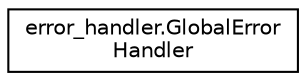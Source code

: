 digraph "Graphical Class Hierarchy"
{
 // LATEX_PDF_SIZE
  edge [fontname="Helvetica",fontsize="10",labelfontname="Helvetica",labelfontsize="10"];
  node [fontname="Helvetica",fontsize="10",shape=record];
  rankdir="LR";
  Node0 [label="error_handler.GlobalError\lHandler",height=0.2,width=0.4,color="black", fillcolor="white", style="filled",URL="$classerror__handler_1_1GlobalErrorHandler.html",tooltip=" "];
}
